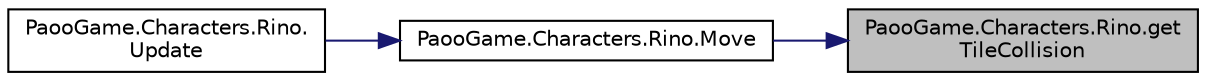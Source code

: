 digraph "PaooGame.Characters.Rino.getTileCollision"
{
 // LATEX_PDF_SIZE
  edge [fontname="Helvetica",fontsize="10",labelfontname="Helvetica",labelfontsize="10"];
  node [fontname="Helvetica",fontsize="10",shape=record];
  rankdir="RL";
  Node1 [label="PaooGame.Characters.Rino.get\lTileCollision",height=0.2,width=0.4,color="black", fillcolor="grey75", style="filled", fontcolor="black",tooltip="Returneaza coliziunile."];
  Node1 -> Node2 [dir="back",color="midnightblue",fontsize="10",style="solid"];
  Node2 [label="PaooGame.Characters.Rino.Move",height=0.2,width=0.4,color="black", fillcolor="white", style="filled",URL="$class_paoo_game_1_1_characters_1_1_rino.html#a6a00ad801578b407723bc1019768a389",tooltip="Actualizeaza miscarile mamutului."];
  Node2 -> Node3 [dir="back",color="midnightblue",fontsize="10",style="solid"];
  Node3 [label="PaooGame.Characters.Rino.\lUpdate",height=0.2,width=0.4,color="black", fillcolor="white", style="filled",URL="$class_paoo_game_1_1_characters_1_1_rino.html#a1988549eefd0afa92fd5d52df6a4eefa",tooltip="Actualizeaza mamutul."];
}
